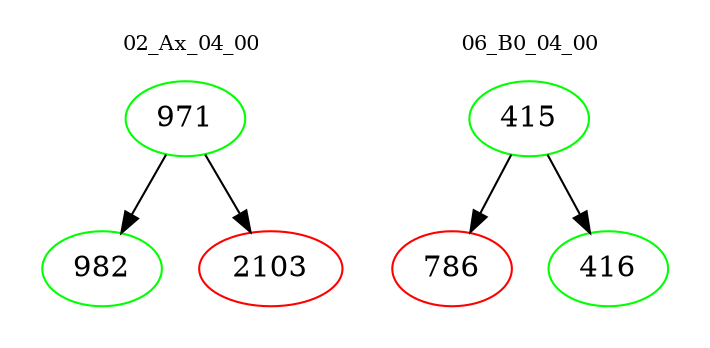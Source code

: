 digraph{
subgraph cluster_0 {
color = white
label = "02_Ax_04_00";
fontsize=10;
T0_971 [label="971", color="green"]
T0_971 -> T0_982 [color="black"]
T0_982 [label="982", color="green"]
T0_971 -> T0_2103 [color="black"]
T0_2103 [label="2103", color="red"]
}
subgraph cluster_1 {
color = white
label = "06_B0_04_00";
fontsize=10;
T1_415 [label="415", color="green"]
T1_415 -> T1_786 [color="black"]
T1_786 [label="786", color="red"]
T1_415 -> T1_416 [color="black"]
T1_416 [label="416", color="green"]
}
}
